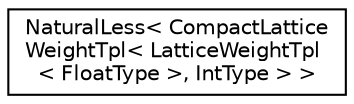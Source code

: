 digraph "Graphical Class Hierarchy"
{
  edge [fontname="Helvetica",fontsize="10",labelfontname="Helvetica",labelfontsize="10"];
  node [fontname="Helvetica",fontsize="10",shape=record];
  rankdir="LR";
  Node0 [label="NaturalLess\< CompactLattice\lWeightTpl\< LatticeWeightTpl\l\< FloatType \>, IntType \> \>",height=0.2,width=0.4,color="black", fillcolor="white", style="filled",URL="$classfst_1_1NaturalLess_3_01CompactLatticeWeightTpl_3_01LatticeWeightTpl_3_01FloatType_01_4_00_01IntType_01_4_01_4.html"];
}
